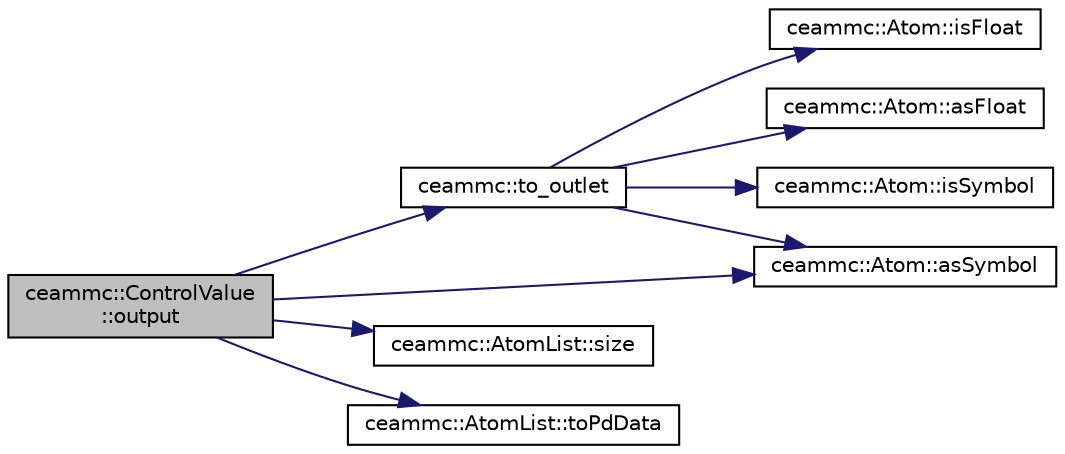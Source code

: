digraph "ceammc::ControlValue::output"
{
  edge [fontname="Helvetica",fontsize="10",labelfontname="Helvetica",labelfontsize="10"];
  node [fontname="Helvetica",fontsize="10",shape=record];
  rankdir="LR";
  Node1 [label="ceammc::ControlValue\l::output",height=0.2,width=0.4,color="black", fillcolor="grey75", style="filled" fontcolor="black"];
  Node1 -> Node2 [color="midnightblue",fontsize="10",style="solid",fontname="Helvetica"];
  Node2 [label="ceammc::to_outlet",height=0.2,width=0.4,color="black", fillcolor="white", style="filled",URL="$namespaceceammc.html#a6295c782bd42c995e7f09274529cbf14"];
  Node2 -> Node3 [color="midnightblue",fontsize="10",style="solid",fontname="Helvetica"];
  Node3 [label="ceammc::Atom::isFloat",height=0.2,width=0.4,color="black", fillcolor="white", style="filled",URL="$classceammc_1_1_atom.html#a0f1cf78bc426ca9563ef73112e1f01ba"];
  Node2 -> Node4 [color="midnightblue",fontsize="10",style="solid",fontname="Helvetica"];
  Node4 [label="ceammc::Atom::asFloat",height=0.2,width=0.4,color="black", fillcolor="white", style="filled",URL="$classceammc_1_1_atom.html#a0203877e550722b0a50f0851b9a333ef"];
  Node2 -> Node5 [color="midnightblue",fontsize="10",style="solid",fontname="Helvetica"];
  Node5 [label="ceammc::Atom::isSymbol",height=0.2,width=0.4,color="black", fillcolor="white", style="filled",URL="$classceammc_1_1_atom.html#a2c4bb5cf0db422ac820ffb70f20c4d42"];
  Node2 -> Node6 [color="midnightblue",fontsize="10",style="solid",fontname="Helvetica"];
  Node6 [label="ceammc::Atom::asSymbol",height=0.2,width=0.4,color="black", fillcolor="white", style="filled",URL="$classceammc_1_1_atom.html#af91ae5830ce415555288a4155676362e"];
  Node1 -> Node6 [color="midnightblue",fontsize="10",style="solid",fontname="Helvetica"];
  Node1 -> Node7 [color="midnightblue",fontsize="10",style="solid",fontname="Helvetica"];
  Node7 [label="ceammc::AtomList::size",height=0.2,width=0.4,color="black", fillcolor="white", style="filled",URL="$classceammc_1_1_atom_list.html#ad52fdc5b4f54329460495caa1b00d1ac"];
  Node1 -> Node8 [color="midnightblue",fontsize="10",style="solid",fontname="Helvetica"];
  Node8 [label="ceammc::AtomList::toPdData",height=0.2,width=0.4,color="black", fillcolor="white", style="filled",URL="$classceammc_1_1_atom_list.html#ac7c328692c6caab66d1320207e8a1cfb"];
}
